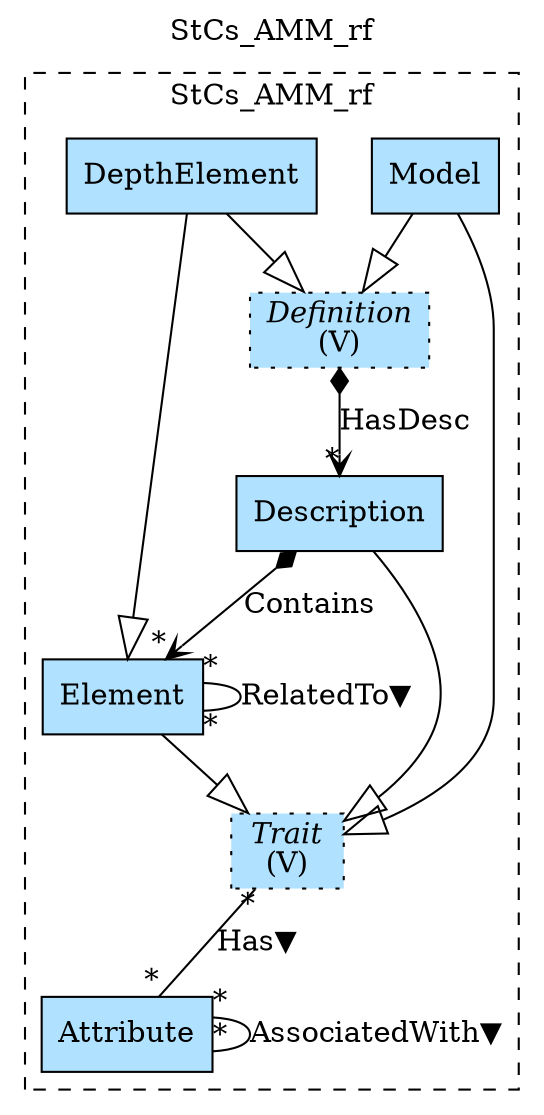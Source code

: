 digraph {graph[label=StCs_AMM_rf,labelloc=tl,labelfontsize=12];
subgraph cluster_StCs_AMM_rf{style=dashed;label=StCs_AMM_rf;
"Model"[shape=record,fillcolor=lightskyblue1,style = filled,label="Model"];
"Description"[shape=record,fillcolor=lightskyblue1,style = filled,label="Description"];
"Element"[shape=record,fillcolor=lightskyblue1,style = filled,label="Element"];
"DepthElement"[shape=record,fillcolor=lightskyblue1,style = filled,label="DepthElement"];
"Attribute"[shape=record,fillcolor=lightskyblue1,style = filled,label="Attribute"];
"Trait"[shape=record,fillcolor=lightskyblue1,style ="filled,dotted",label=<{<I>Trait</I><br/>(V)}>];
"Definition"[shape=record,fillcolor=lightskyblue1,style ="filled,dotted",label=<{<I>Definition</I><br/>(V)}>];

"Description"->"Element"[label="Contains",arrowhead=vee,arrowtail=diamond,dir=both,headlabel="*"];
"Description"->"Trait"[arrowhead=onormal,arrowsize=2.0];
"Element"->"Trait"[arrowhead=onormal,arrowsize=2.0];
"Trait"->"Attribute"[label="Has▼",dir=none,taillabel="*",headlabel="*"];
"Element"->"Element"[label="RelatedTo▼",dir=none,taillabel="*",headlabel="*"];
"Attribute"->"Attribute"[label="AssociatedWith▼",dir=none,taillabel="*",headlabel="*"];
"Definition"->"Description"[label="HasDesc",arrowhead=vee,arrowtail=diamond,dir=both,headlabel="*"];
"Model"->"Definition"[arrowhead=onormal,arrowsize=2.0];
"Model"->"Trait"[arrowhead=onormal,arrowsize=2.0];
"DepthElement"->"Element"[arrowhead=onormal,arrowsize=2.0];
"DepthElement"->"Definition"[arrowhead=onormal,arrowsize=2.0];

}
}